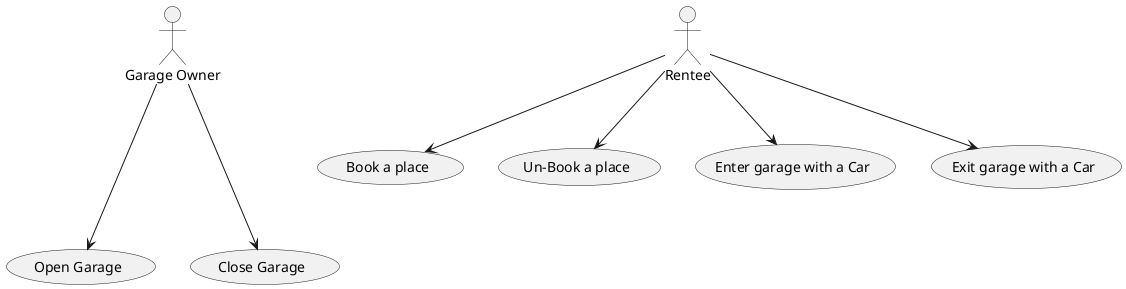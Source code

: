 @startuml
'https://plantuml.com/use-case-diagram

:Garage Owner: as owner
(Open Garage) as (open)
(Close Garage) as (close)

:Rentee: as rentee
(Book a place) as (book)
(Un-Book a place) as (unbook)
(Enter garage with a Car) as (enter)
(Exit garage with a Car) as (exit)

owner ---> (open)
owner ---> (close)

rentee --> (book)
rentee --> (unbook)
rentee --> (enter)
rentee --> (exit)

@enduml